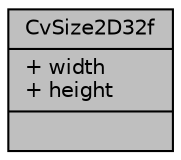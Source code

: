digraph "CvSize2D32f"
{
 // LATEX_PDF_SIZE
  edge [fontname="Helvetica",fontsize="10",labelfontname="Helvetica",labelfontsize="10"];
  node [fontname="Helvetica",fontsize="10",shape=record];
  Node1 [label="{CvSize2D32f\n|+ width\l+ height\l|}",height=0.2,width=0.4,color="black", fillcolor="grey75", style="filled", fontcolor="black",tooltip=" "];
}
